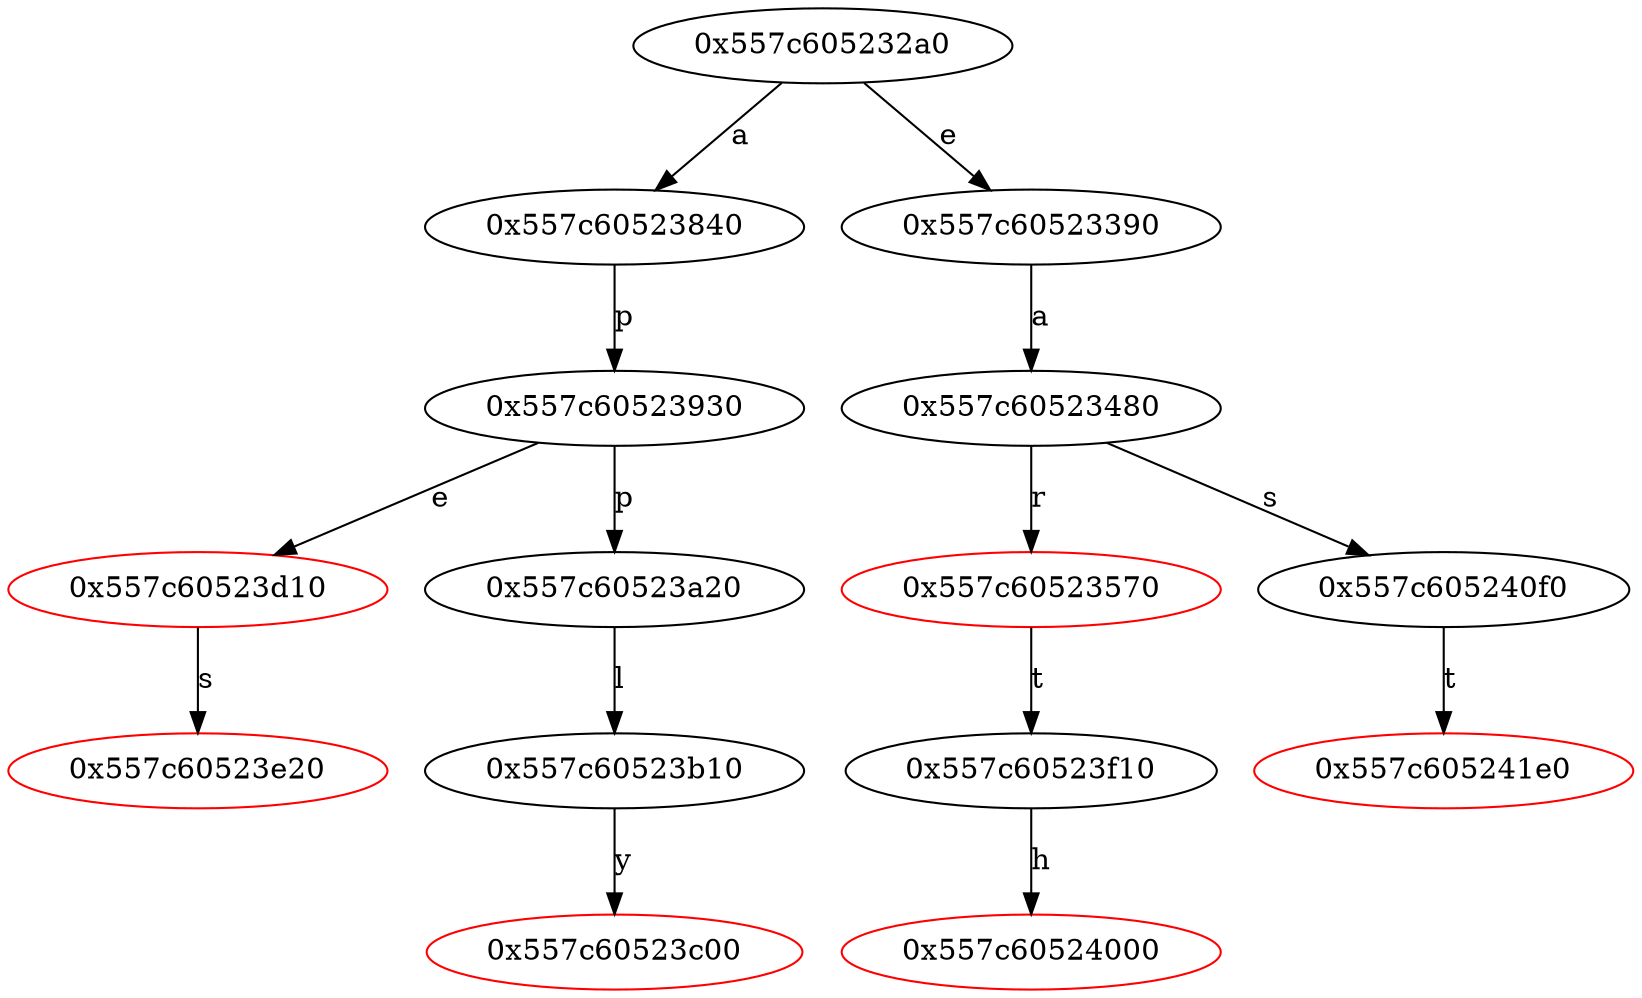 digraph TrieInsert {
"0x557c605232a0" -> {"0x557c60523840"} [label="a"]
"0x557c605232a0" -> {"0x557c60523390"} [label="e"]
"0x557c60523840" -> {"0x557c60523930"} [label="p"]
"0x557c60523390" -> {"0x557c60523480"} [label="a"]
"0x557c60523930" -> {"0x557c60523d10"} [label="e"]
"0x557c60523930" -> {"0x557c60523a20"} [label="p"]
"0x557c60523480" -> {"0x557c60523570"} [label="r"]
"0x557c60523480" -> {"0x557c605240f0"} [label="s"]
"0x557c60523d10" [color=red]
"0x557c60523d10" -> {"0x557c60523e20"} [label="s"]
"0x557c60523a20" -> {"0x557c60523b10"} [label="l"]
"0x557c60523570" [color=red]
"0x557c60523570" -> {"0x557c60523f10"} [label="t"]
"0x557c605240f0" -> {"0x557c605241e0"} [label="t"]
"0x557c60523e20" [color=red]
"0x557c60523b10" -> {"0x557c60523c00"} [label="y"]
"0x557c60523f10" -> {"0x557c60524000"} [label="h"]
"0x557c605241e0" [color=red]
"0x557c60523c00" [color=red]
"0x557c60524000" [color=red]
}
